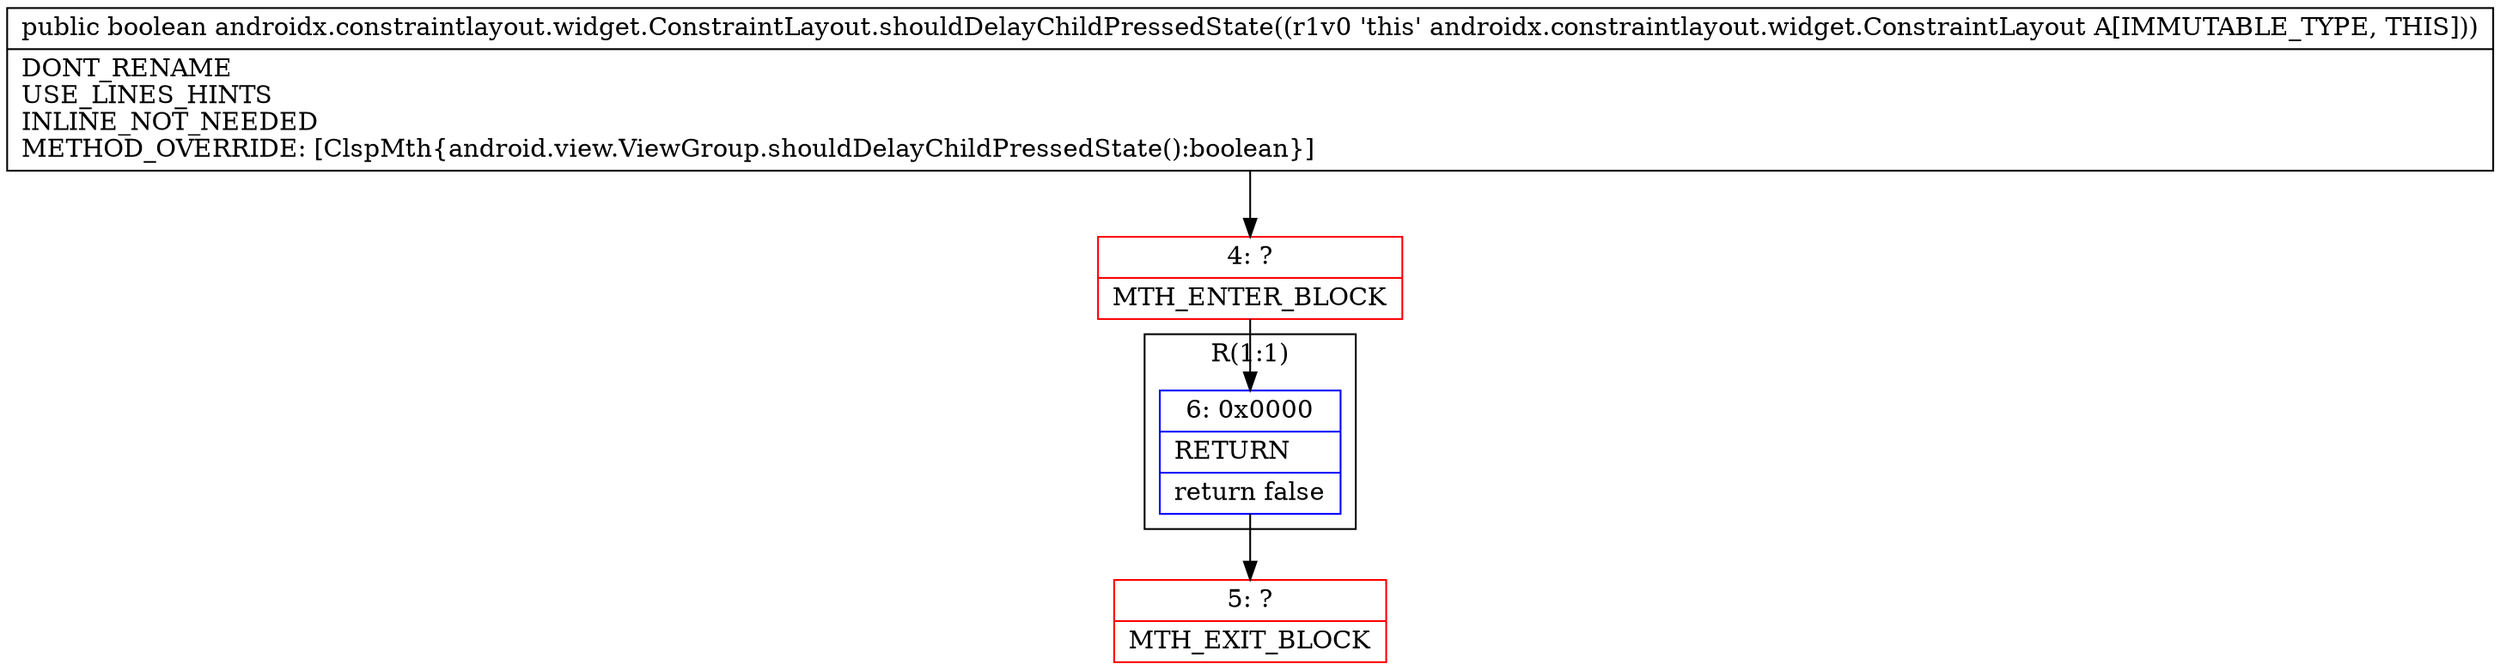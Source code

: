 digraph "CFG forandroidx.constraintlayout.widget.ConstraintLayout.shouldDelayChildPressedState()Z" {
subgraph cluster_Region_1431847557 {
label = "R(1:1)";
node [shape=record,color=blue];
Node_6 [shape=record,label="{6\:\ 0x0000|RETURN\l|return false\l}"];
}
Node_4 [shape=record,color=red,label="{4\:\ ?|MTH_ENTER_BLOCK\l}"];
Node_5 [shape=record,color=red,label="{5\:\ ?|MTH_EXIT_BLOCK\l}"];
MethodNode[shape=record,label="{public boolean androidx.constraintlayout.widget.ConstraintLayout.shouldDelayChildPressedState((r1v0 'this' androidx.constraintlayout.widget.ConstraintLayout A[IMMUTABLE_TYPE, THIS]))  | DONT_RENAME\lUSE_LINES_HINTS\lINLINE_NOT_NEEDED\lMETHOD_OVERRIDE: [ClspMth\{android.view.ViewGroup.shouldDelayChildPressedState():boolean\}]\l}"];
MethodNode -> Node_4;Node_6 -> Node_5;
Node_4 -> Node_6;
}

